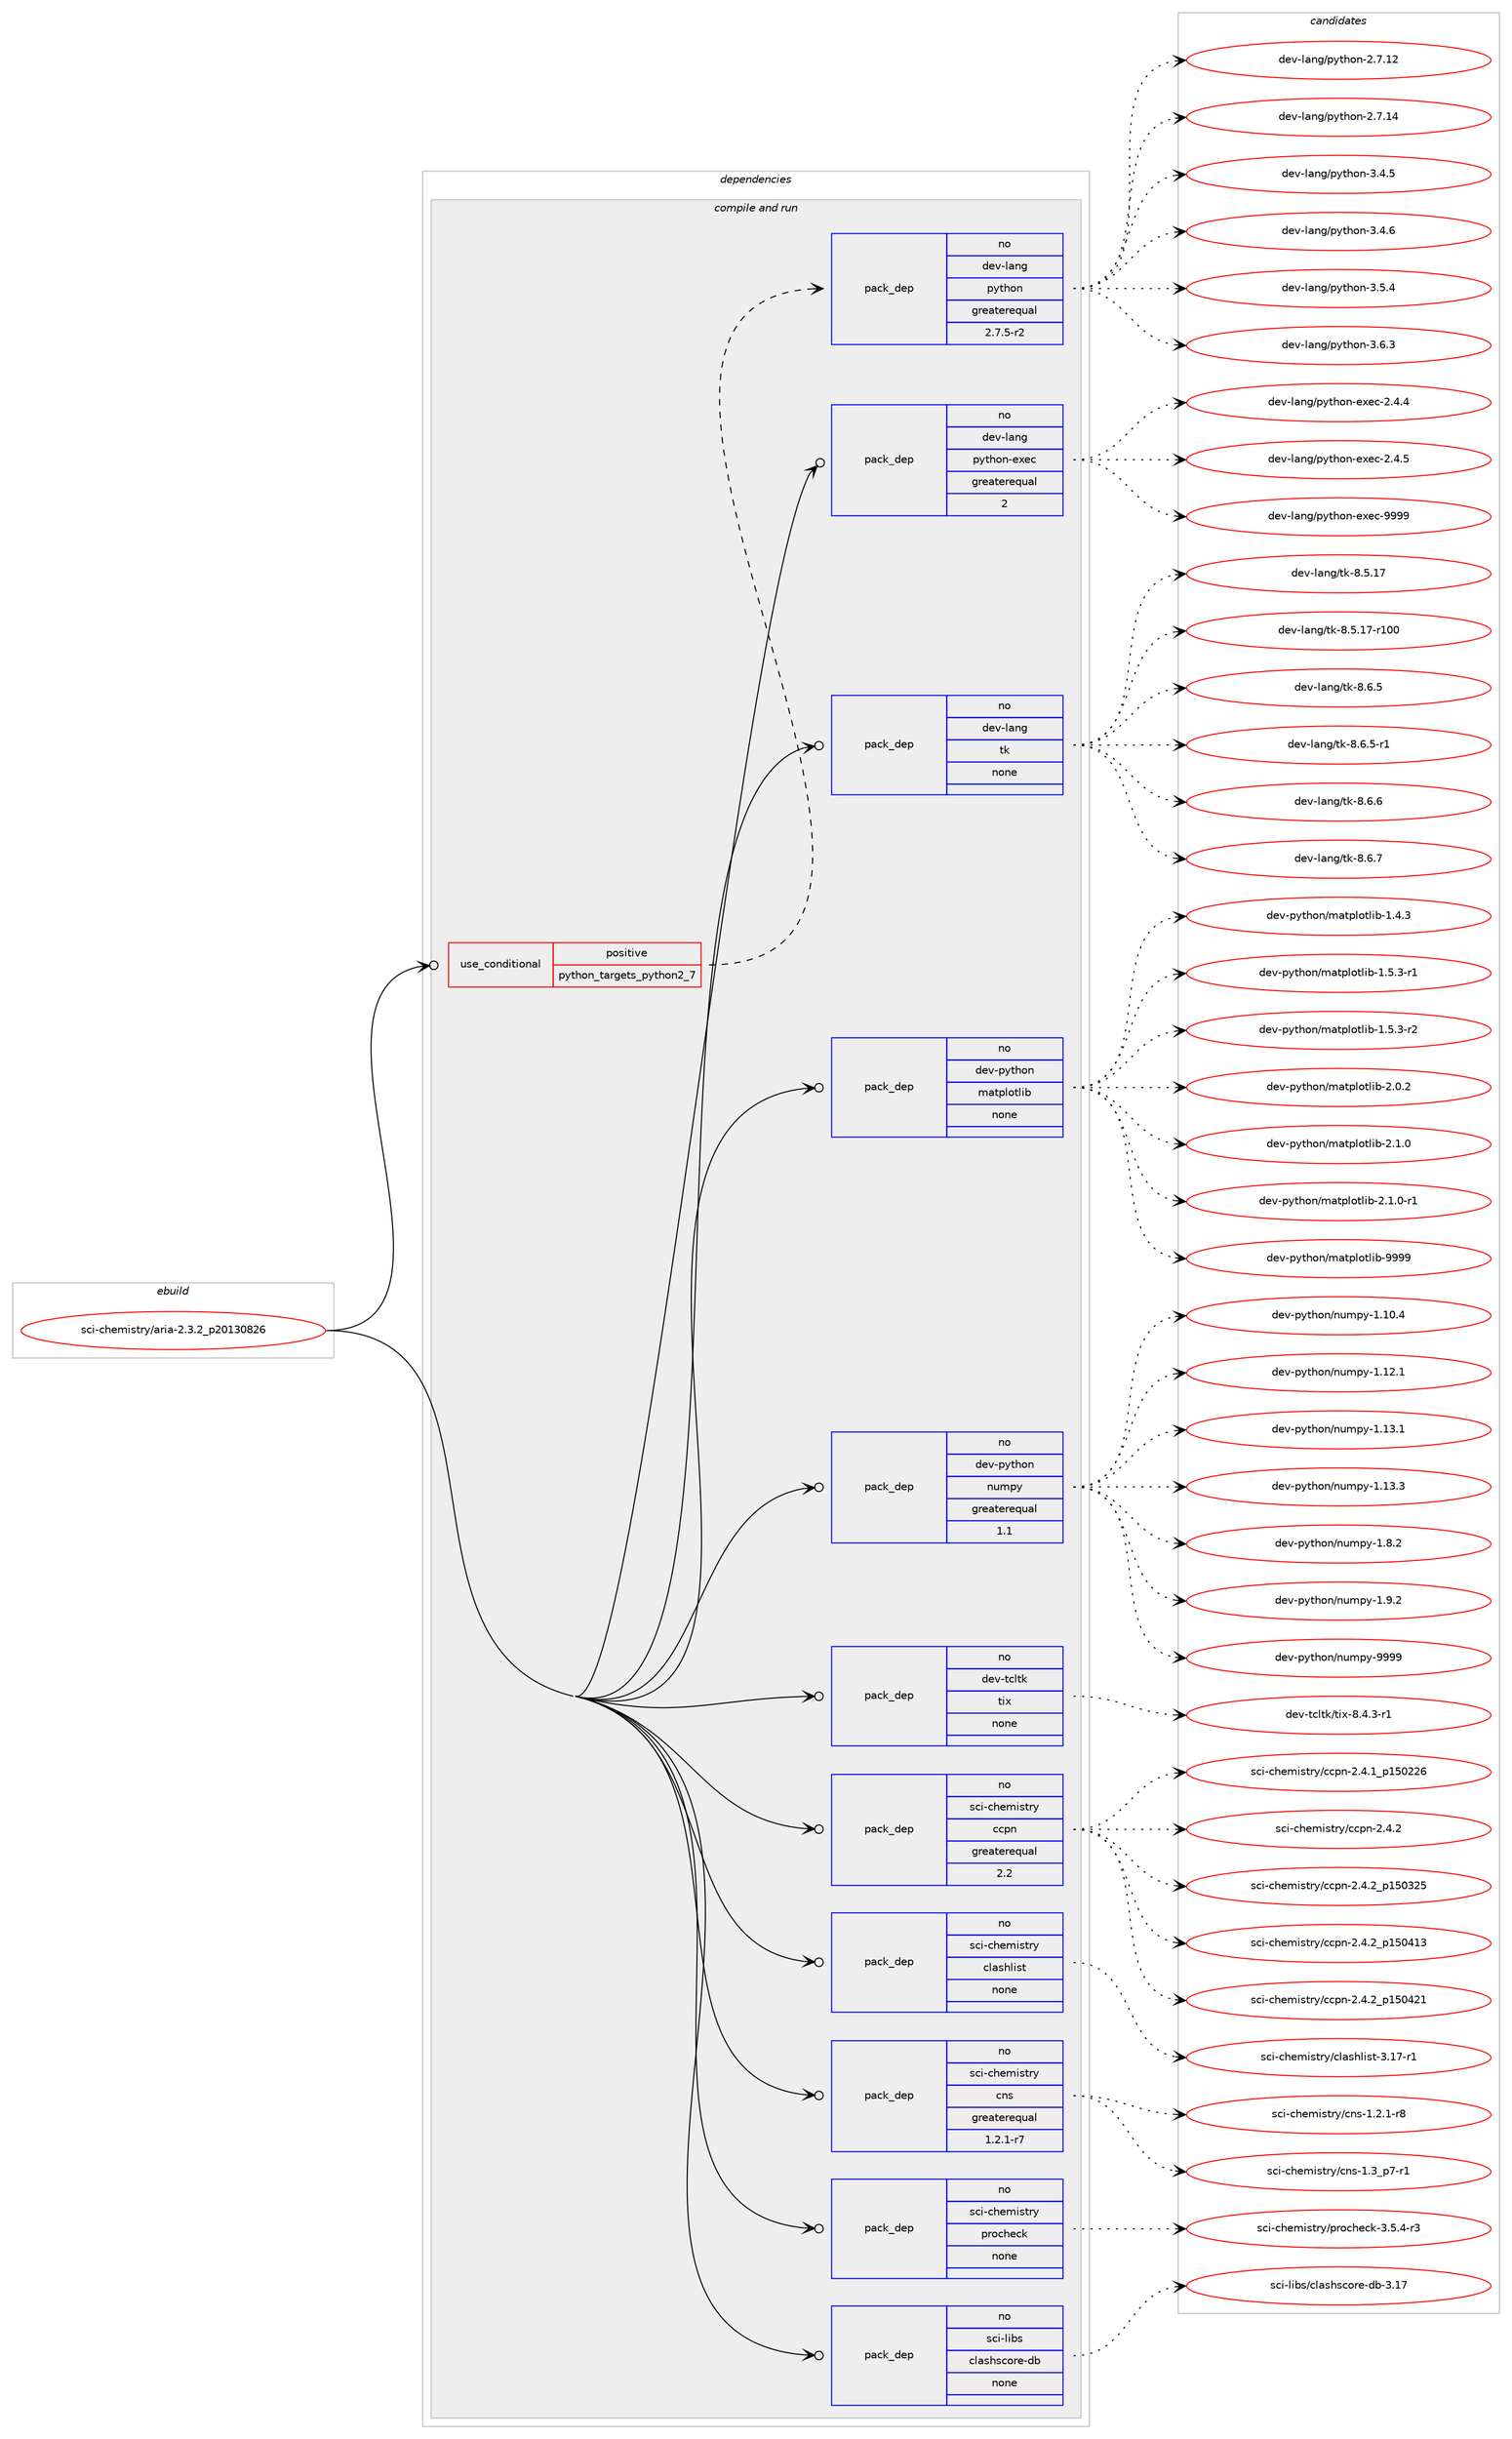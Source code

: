 digraph prolog {

# *************
# Graph options
# *************

newrank=true;
concentrate=true;
compound=true;
graph [rankdir=LR,fontname=Helvetica,fontsize=10,ranksep=1.5];#, ranksep=2.5, nodesep=0.2];
edge  [arrowhead=vee];
node  [fontname=Helvetica,fontsize=10];

# **********
# The ebuild
# **********

subgraph cluster_leftcol {
color=gray;
rank=same;
label=<<i>ebuild</i>>;
id [label="sci-chemistry/aria-2.3.2_p20130826", color=red, width=4, href="../sci-chemistry/aria-2.3.2_p20130826.svg"];
}

# ****************
# The dependencies
# ****************

subgraph cluster_midcol {
color=gray;
label=<<i>dependencies</i>>;
subgraph cluster_compile {
fillcolor="#eeeeee";
style=filled;
label=<<i>compile</i>>;
}
subgraph cluster_compileandrun {
fillcolor="#eeeeee";
style=filled;
label=<<i>compile and run</i>>;
subgraph cond109496 {
dependency445720 [label=<<TABLE BORDER="0" CELLBORDER="1" CELLSPACING="0" CELLPADDING="4"><TR><TD ROWSPAN="3" CELLPADDING="10">use_conditional</TD></TR><TR><TD>positive</TD></TR><TR><TD>python_targets_python2_7</TD></TR></TABLE>>, shape=none, color=red];
subgraph pack328476 {
dependency445721 [label=<<TABLE BORDER="0" CELLBORDER="1" CELLSPACING="0" CELLPADDING="4" WIDTH="220"><TR><TD ROWSPAN="6" CELLPADDING="30">pack_dep</TD></TR><TR><TD WIDTH="110">no</TD></TR><TR><TD>dev-lang</TD></TR><TR><TD>python</TD></TR><TR><TD>greaterequal</TD></TR><TR><TD>2.7.5-r2</TD></TR></TABLE>>, shape=none, color=blue];
}
dependency445720:e -> dependency445721:w [weight=20,style="dashed",arrowhead="vee"];
}
id:e -> dependency445720:w [weight=20,style="solid",arrowhead="odotvee"];
subgraph pack328477 {
dependency445722 [label=<<TABLE BORDER="0" CELLBORDER="1" CELLSPACING="0" CELLPADDING="4" WIDTH="220"><TR><TD ROWSPAN="6" CELLPADDING="30">pack_dep</TD></TR><TR><TD WIDTH="110">no</TD></TR><TR><TD>dev-lang</TD></TR><TR><TD>python-exec</TD></TR><TR><TD>greaterequal</TD></TR><TR><TD>2</TD></TR></TABLE>>, shape=none, color=blue];
}
id:e -> dependency445722:w [weight=20,style="solid",arrowhead="odotvee"];
subgraph pack328478 {
dependency445723 [label=<<TABLE BORDER="0" CELLBORDER="1" CELLSPACING="0" CELLPADDING="4" WIDTH="220"><TR><TD ROWSPAN="6" CELLPADDING="30">pack_dep</TD></TR><TR><TD WIDTH="110">no</TD></TR><TR><TD>dev-lang</TD></TR><TR><TD>tk</TD></TR><TR><TD>none</TD></TR><TR><TD></TD></TR></TABLE>>, shape=none, color=blue];
}
id:e -> dependency445723:w [weight=20,style="solid",arrowhead="odotvee"];
subgraph pack328479 {
dependency445724 [label=<<TABLE BORDER="0" CELLBORDER="1" CELLSPACING="0" CELLPADDING="4" WIDTH="220"><TR><TD ROWSPAN="6" CELLPADDING="30">pack_dep</TD></TR><TR><TD WIDTH="110">no</TD></TR><TR><TD>dev-python</TD></TR><TR><TD>matplotlib</TD></TR><TR><TD>none</TD></TR><TR><TD></TD></TR></TABLE>>, shape=none, color=blue];
}
id:e -> dependency445724:w [weight=20,style="solid",arrowhead="odotvee"];
subgraph pack328480 {
dependency445725 [label=<<TABLE BORDER="0" CELLBORDER="1" CELLSPACING="0" CELLPADDING="4" WIDTH="220"><TR><TD ROWSPAN="6" CELLPADDING="30">pack_dep</TD></TR><TR><TD WIDTH="110">no</TD></TR><TR><TD>dev-python</TD></TR><TR><TD>numpy</TD></TR><TR><TD>greaterequal</TD></TR><TR><TD>1.1</TD></TR></TABLE>>, shape=none, color=blue];
}
id:e -> dependency445725:w [weight=20,style="solid",arrowhead="odotvee"];
subgraph pack328481 {
dependency445726 [label=<<TABLE BORDER="0" CELLBORDER="1" CELLSPACING="0" CELLPADDING="4" WIDTH="220"><TR><TD ROWSPAN="6" CELLPADDING="30">pack_dep</TD></TR><TR><TD WIDTH="110">no</TD></TR><TR><TD>dev-tcltk</TD></TR><TR><TD>tix</TD></TR><TR><TD>none</TD></TR><TR><TD></TD></TR></TABLE>>, shape=none, color=blue];
}
id:e -> dependency445726:w [weight=20,style="solid",arrowhead="odotvee"];
subgraph pack328482 {
dependency445727 [label=<<TABLE BORDER="0" CELLBORDER="1" CELLSPACING="0" CELLPADDING="4" WIDTH="220"><TR><TD ROWSPAN="6" CELLPADDING="30">pack_dep</TD></TR><TR><TD WIDTH="110">no</TD></TR><TR><TD>sci-chemistry</TD></TR><TR><TD>ccpn</TD></TR><TR><TD>greaterequal</TD></TR><TR><TD>2.2</TD></TR></TABLE>>, shape=none, color=blue];
}
id:e -> dependency445727:w [weight=20,style="solid",arrowhead="odotvee"];
subgraph pack328483 {
dependency445728 [label=<<TABLE BORDER="0" CELLBORDER="1" CELLSPACING="0" CELLPADDING="4" WIDTH="220"><TR><TD ROWSPAN="6" CELLPADDING="30">pack_dep</TD></TR><TR><TD WIDTH="110">no</TD></TR><TR><TD>sci-chemistry</TD></TR><TR><TD>clashlist</TD></TR><TR><TD>none</TD></TR><TR><TD></TD></TR></TABLE>>, shape=none, color=blue];
}
id:e -> dependency445728:w [weight=20,style="solid",arrowhead="odotvee"];
subgraph pack328484 {
dependency445729 [label=<<TABLE BORDER="0" CELLBORDER="1" CELLSPACING="0" CELLPADDING="4" WIDTH="220"><TR><TD ROWSPAN="6" CELLPADDING="30">pack_dep</TD></TR><TR><TD WIDTH="110">no</TD></TR><TR><TD>sci-chemistry</TD></TR><TR><TD>cns</TD></TR><TR><TD>greaterequal</TD></TR><TR><TD>1.2.1-r7</TD></TR></TABLE>>, shape=none, color=blue];
}
id:e -> dependency445729:w [weight=20,style="solid",arrowhead="odotvee"];
subgraph pack328485 {
dependency445730 [label=<<TABLE BORDER="0" CELLBORDER="1" CELLSPACING="0" CELLPADDING="4" WIDTH="220"><TR><TD ROWSPAN="6" CELLPADDING="30">pack_dep</TD></TR><TR><TD WIDTH="110">no</TD></TR><TR><TD>sci-chemistry</TD></TR><TR><TD>procheck</TD></TR><TR><TD>none</TD></TR><TR><TD></TD></TR></TABLE>>, shape=none, color=blue];
}
id:e -> dependency445730:w [weight=20,style="solid",arrowhead="odotvee"];
subgraph pack328486 {
dependency445731 [label=<<TABLE BORDER="0" CELLBORDER="1" CELLSPACING="0" CELLPADDING="4" WIDTH="220"><TR><TD ROWSPAN="6" CELLPADDING="30">pack_dep</TD></TR><TR><TD WIDTH="110">no</TD></TR><TR><TD>sci-libs</TD></TR><TR><TD>clashscore-db</TD></TR><TR><TD>none</TD></TR><TR><TD></TD></TR></TABLE>>, shape=none, color=blue];
}
id:e -> dependency445731:w [weight=20,style="solid",arrowhead="odotvee"];
}
subgraph cluster_run {
fillcolor="#eeeeee";
style=filled;
label=<<i>run</i>>;
}
}

# **************
# The candidates
# **************

subgraph cluster_choices {
rank=same;
color=gray;
label=<<i>candidates</i>>;

subgraph choice328476 {
color=black;
nodesep=1;
choice10010111845108971101034711212111610411111045504655464950 [label="dev-lang/python-2.7.12", color=red, width=4,href="../dev-lang/python-2.7.12.svg"];
choice10010111845108971101034711212111610411111045504655464952 [label="dev-lang/python-2.7.14", color=red, width=4,href="../dev-lang/python-2.7.14.svg"];
choice100101118451089711010347112121116104111110455146524653 [label="dev-lang/python-3.4.5", color=red, width=4,href="../dev-lang/python-3.4.5.svg"];
choice100101118451089711010347112121116104111110455146524654 [label="dev-lang/python-3.4.6", color=red, width=4,href="../dev-lang/python-3.4.6.svg"];
choice100101118451089711010347112121116104111110455146534652 [label="dev-lang/python-3.5.4", color=red, width=4,href="../dev-lang/python-3.5.4.svg"];
choice100101118451089711010347112121116104111110455146544651 [label="dev-lang/python-3.6.3", color=red, width=4,href="../dev-lang/python-3.6.3.svg"];
dependency445721:e -> choice10010111845108971101034711212111610411111045504655464950:w [style=dotted,weight="100"];
dependency445721:e -> choice10010111845108971101034711212111610411111045504655464952:w [style=dotted,weight="100"];
dependency445721:e -> choice100101118451089711010347112121116104111110455146524653:w [style=dotted,weight="100"];
dependency445721:e -> choice100101118451089711010347112121116104111110455146524654:w [style=dotted,weight="100"];
dependency445721:e -> choice100101118451089711010347112121116104111110455146534652:w [style=dotted,weight="100"];
dependency445721:e -> choice100101118451089711010347112121116104111110455146544651:w [style=dotted,weight="100"];
}
subgraph choice328477 {
color=black;
nodesep=1;
choice1001011184510897110103471121211161041111104510112010199455046524652 [label="dev-lang/python-exec-2.4.4", color=red, width=4,href="../dev-lang/python-exec-2.4.4.svg"];
choice1001011184510897110103471121211161041111104510112010199455046524653 [label="dev-lang/python-exec-2.4.5", color=red, width=4,href="../dev-lang/python-exec-2.4.5.svg"];
choice10010111845108971101034711212111610411111045101120101994557575757 [label="dev-lang/python-exec-9999", color=red, width=4,href="../dev-lang/python-exec-9999.svg"];
dependency445722:e -> choice1001011184510897110103471121211161041111104510112010199455046524652:w [style=dotted,weight="100"];
dependency445722:e -> choice1001011184510897110103471121211161041111104510112010199455046524653:w [style=dotted,weight="100"];
dependency445722:e -> choice10010111845108971101034711212111610411111045101120101994557575757:w [style=dotted,weight="100"];
}
subgraph choice328478 {
color=black;
nodesep=1;
choice10010111845108971101034711610745564653464955 [label="dev-lang/tk-8.5.17", color=red, width=4,href="../dev-lang/tk-8.5.17.svg"];
choice1001011184510897110103471161074556465346495545114494848 [label="dev-lang/tk-8.5.17-r100", color=red, width=4,href="../dev-lang/tk-8.5.17-r100.svg"];
choice100101118451089711010347116107455646544653 [label="dev-lang/tk-8.6.5", color=red, width=4,href="../dev-lang/tk-8.6.5.svg"];
choice1001011184510897110103471161074556465446534511449 [label="dev-lang/tk-8.6.5-r1", color=red, width=4,href="../dev-lang/tk-8.6.5-r1.svg"];
choice100101118451089711010347116107455646544654 [label="dev-lang/tk-8.6.6", color=red, width=4,href="../dev-lang/tk-8.6.6.svg"];
choice100101118451089711010347116107455646544655 [label="dev-lang/tk-8.6.7", color=red, width=4,href="../dev-lang/tk-8.6.7.svg"];
dependency445723:e -> choice10010111845108971101034711610745564653464955:w [style=dotted,weight="100"];
dependency445723:e -> choice1001011184510897110103471161074556465346495545114494848:w [style=dotted,weight="100"];
dependency445723:e -> choice100101118451089711010347116107455646544653:w [style=dotted,weight="100"];
dependency445723:e -> choice1001011184510897110103471161074556465446534511449:w [style=dotted,weight="100"];
dependency445723:e -> choice100101118451089711010347116107455646544654:w [style=dotted,weight="100"];
dependency445723:e -> choice100101118451089711010347116107455646544655:w [style=dotted,weight="100"];
}
subgraph choice328479 {
color=black;
nodesep=1;
choice10010111845112121116104111110471099711611210811111610810598454946524651 [label="dev-python/matplotlib-1.4.3", color=red, width=4,href="../dev-python/matplotlib-1.4.3.svg"];
choice100101118451121211161041111104710997116112108111116108105984549465346514511449 [label="dev-python/matplotlib-1.5.3-r1", color=red, width=4,href="../dev-python/matplotlib-1.5.3-r1.svg"];
choice100101118451121211161041111104710997116112108111116108105984549465346514511450 [label="dev-python/matplotlib-1.5.3-r2", color=red, width=4,href="../dev-python/matplotlib-1.5.3-r2.svg"];
choice10010111845112121116104111110471099711611210811111610810598455046484650 [label="dev-python/matplotlib-2.0.2", color=red, width=4,href="../dev-python/matplotlib-2.0.2.svg"];
choice10010111845112121116104111110471099711611210811111610810598455046494648 [label="dev-python/matplotlib-2.1.0", color=red, width=4,href="../dev-python/matplotlib-2.1.0.svg"];
choice100101118451121211161041111104710997116112108111116108105984550464946484511449 [label="dev-python/matplotlib-2.1.0-r1", color=red, width=4,href="../dev-python/matplotlib-2.1.0-r1.svg"];
choice100101118451121211161041111104710997116112108111116108105984557575757 [label="dev-python/matplotlib-9999", color=red, width=4,href="../dev-python/matplotlib-9999.svg"];
dependency445724:e -> choice10010111845112121116104111110471099711611210811111610810598454946524651:w [style=dotted,weight="100"];
dependency445724:e -> choice100101118451121211161041111104710997116112108111116108105984549465346514511449:w [style=dotted,weight="100"];
dependency445724:e -> choice100101118451121211161041111104710997116112108111116108105984549465346514511450:w [style=dotted,weight="100"];
dependency445724:e -> choice10010111845112121116104111110471099711611210811111610810598455046484650:w [style=dotted,weight="100"];
dependency445724:e -> choice10010111845112121116104111110471099711611210811111610810598455046494648:w [style=dotted,weight="100"];
dependency445724:e -> choice100101118451121211161041111104710997116112108111116108105984550464946484511449:w [style=dotted,weight="100"];
dependency445724:e -> choice100101118451121211161041111104710997116112108111116108105984557575757:w [style=dotted,weight="100"];
}
subgraph choice328480 {
color=black;
nodesep=1;
choice100101118451121211161041111104711011710911212145494649484652 [label="dev-python/numpy-1.10.4", color=red, width=4,href="../dev-python/numpy-1.10.4.svg"];
choice100101118451121211161041111104711011710911212145494649504649 [label="dev-python/numpy-1.12.1", color=red, width=4,href="../dev-python/numpy-1.12.1.svg"];
choice100101118451121211161041111104711011710911212145494649514649 [label="dev-python/numpy-1.13.1", color=red, width=4,href="../dev-python/numpy-1.13.1.svg"];
choice100101118451121211161041111104711011710911212145494649514651 [label="dev-python/numpy-1.13.3", color=red, width=4,href="../dev-python/numpy-1.13.3.svg"];
choice1001011184511212111610411111047110117109112121454946564650 [label="dev-python/numpy-1.8.2", color=red, width=4,href="../dev-python/numpy-1.8.2.svg"];
choice1001011184511212111610411111047110117109112121454946574650 [label="dev-python/numpy-1.9.2", color=red, width=4,href="../dev-python/numpy-1.9.2.svg"];
choice10010111845112121116104111110471101171091121214557575757 [label="dev-python/numpy-9999", color=red, width=4,href="../dev-python/numpy-9999.svg"];
dependency445725:e -> choice100101118451121211161041111104711011710911212145494649484652:w [style=dotted,weight="100"];
dependency445725:e -> choice100101118451121211161041111104711011710911212145494649504649:w [style=dotted,weight="100"];
dependency445725:e -> choice100101118451121211161041111104711011710911212145494649514649:w [style=dotted,weight="100"];
dependency445725:e -> choice100101118451121211161041111104711011710911212145494649514651:w [style=dotted,weight="100"];
dependency445725:e -> choice1001011184511212111610411111047110117109112121454946564650:w [style=dotted,weight="100"];
dependency445725:e -> choice1001011184511212111610411111047110117109112121454946574650:w [style=dotted,weight="100"];
dependency445725:e -> choice10010111845112121116104111110471101171091121214557575757:w [style=dotted,weight="100"];
}
subgraph choice328481 {
color=black;
nodesep=1;
choice1001011184511699108116107471161051204556465246514511449 [label="dev-tcltk/tix-8.4.3-r1", color=red, width=4,href="../dev-tcltk/tix-8.4.3-r1.svg"];
dependency445726:e -> choice1001011184511699108116107471161051204556465246514511449:w [style=dotted,weight="100"];
}
subgraph choice328482 {
color=black;
nodesep=1;
choice11599105459910410110910511511611412147999911211045504652464995112495348505054 [label="sci-chemistry/ccpn-2.4.1_p150226", color=red, width=4,href="../sci-chemistry/ccpn-2.4.1_p150226.svg"];
choice115991054599104101109105115116114121479999112110455046524650 [label="sci-chemistry/ccpn-2.4.2", color=red, width=4,href="../sci-chemistry/ccpn-2.4.2.svg"];
choice11599105459910410110910511511611412147999911211045504652465095112495348515053 [label="sci-chemistry/ccpn-2.4.2_p150325", color=red, width=4,href="../sci-chemistry/ccpn-2.4.2_p150325.svg"];
choice11599105459910410110910511511611412147999911211045504652465095112495348524951 [label="sci-chemistry/ccpn-2.4.2_p150413", color=red, width=4,href="../sci-chemistry/ccpn-2.4.2_p150413.svg"];
choice11599105459910410110910511511611412147999911211045504652465095112495348525049 [label="sci-chemistry/ccpn-2.4.2_p150421", color=red, width=4,href="../sci-chemistry/ccpn-2.4.2_p150421.svg"];
dependency445727:e -> choice11599105459910410110910511511611412147999911211045504652464995112495348505054:w [style=dotted,weight="100"];
dependency445727:e -> choice115991054599104101109105115116114121479999112110455046524650:w [style=dotted,weight="100"];
dependency445727:e -> choice11599105459910410110910511511611412147999911211045504652465095112495348515053:w [style=dotted,weight="100"];
dependency445727:e -> choice11599105459910410110910511511611412147999911211045504652465095112495348524951:w [style=dotted,weight="100"];
dependency445727:e -> choice11599105459910410110910511511611412147999911211045504652465095112495348525049:w [style=dotted,weight="100"];
}
subgraph choice328483 {
color=black;
nodesep=1;
choice11599105459910410110910511511611412147991089711510410810511511645514649554511449 [label="sci-chemistry/clashlist-3.17-r1", color=red, width=4,href="../sci-chemistry/clashlist-3.17-r1.svg"];
dependency445728:e -> choice11599105459910410110910511511611412147991089711510410810511511645514649554511449:w [style=dotted,weight="100"];
}
subgraph choice328484 {
color=black;
nodesep=1;
choice11599105459910410110910511511611412147991101154549465046494511456 [label="sci-chemistry/cns-1.2.1-r8", color=red, width=4,href="../sci-chemistry/cns-1.2.1-r8.svg"];
choice11599105459910410110910511511611412147991101154549465195112554511449 [label="sci-chemistry/cns-1.3_p7-r1", color=red, width=4,href="../sci-chemistry/cns-1.3_p7-r1.svg"];
dependency445729:e -> choice11599105459910410110910511511611412147991101154549465046494511456:w [style=dotted,weight="100"];
dependency445729:e -> choice11599105459910410110910511511611412147991101154549465195112554511449:w [style=dotted,weight="100"];
}
subgraph choice328485 {
color=black;
nodesep=1;
choice1159910545991041011091051151161141214711211411199104101991074551465346524511451 [label="sci-chemistry/procheck-3.5.4-r3", color=red, width=4,href="../sci-chemistry/procheck-3.5.4-r3.svg"];
dependency445730:e -> choice1159910545991041011091051151161141214711211411199104101991074551465346524511451:w [style=dotted,weight="100"];
}
subgraph choice328486 {
color=black;
nodesep=1;
choice1159910545108105981154799108971151041159911111410145100984551464955 [label="sci-libs/clashscore-db-3.17", color=red, width=4,href="../sci-libs/clashscore-db-3.17.svg"];
dependency445731:e -> choice1159910545108105981154799108971151041159911111410145100984551464955:w [style=dotted,weight="100"];
}
}

}
